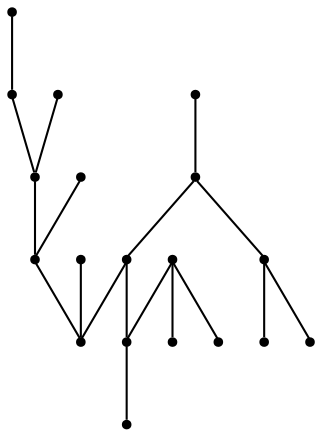 graph {
  node [shape=point,comment="{\"directed\":false,\"doi\":\"10.1007/978-3-319-73915-1_27\",\"figure\":\"2\"}"]

  v0 [pos="1597.8295387960889,1572.285510155217"]
  v1 [pos="1533.2099077283785,1572.2855101552173"]
  v2 [pos="1468.5891320691499,1604.5903196071622"]
  v3 [pos="1468.5891320691499,1572.2855101552173"]
  v4 [pos="1436.277758619061,1766.1432356547123"]
  v5 [pos="1400.7367294340957,1572.285510155217"]
  v6 [pos="1397.5028768636512,1859.8403838590807"]
  v7 [pos="1339.345609509743,1636.9033954520967"]
  v8 [pos="1339.3456095097433,1572.2855101552173"]
  v9 [pos="1339.3456095097433,1669.2122745128981"]
  v10 [pos="1274.7249928215588,1604.5903196071622"]
  v11 [pos="1274.7249928215588,1572.2855101552173"]
  v12 [pos="1258.5692425080967,1795.222498562201"]
  v13 [pos="1209.4582542211458,1636.9033954520967"]
  v14 [pos="1206.8724312154604,1572.285510155217"]
  v15 [pos="1151.9460277763656,1824.3017614696898"]
  v16 [pos="1145.4856353035116,1572.2855101552173"]
  v17 [pos="1080.8648596442827,1572.2855101552173"]
  v18 [pos="1016.2421286412095,1572.285510155217"]

  v0 -- v6 [id="-1",pos="1597.8295387960889,1572.285510155217 1597.8294116192535,1819.0552726022454 1597.8294116192535,1819.0552726022454 1597.8294116192535,1819.0552726022454 1595.9166720149005,1860.8946669034185 1604.409668259468,1859.356990632117 1561.9278996943588,1859.8403838590807 1397.5028768636512,1859.8403838590807 1397.5028768636512,1859.8403838590807 1397.5028768636512,1859.8403838590807"]
  v1 -- v4 [id="-2",pos="1533.2099077283785,1572.2855101552173 1533.2109887314793,1737.2056460055337 1533.2109887314793,1737.2056460055337 1533.2109887314793,1737.2056460055337 1532.4483092496107,1766.497418800488 1534.1902503640272,1765.1431292782738 1505.4898723897493,1766.1432356547123 1436.277758619061,1766.1432356547123 1436.277758619061,1766.1432356547123 1436.277758619061,1766.1432356547123"]
  v2 -- v3 [id="-3",pos="1468.5891320691499,1604.5903196071622 1468.5891320691499,1572.2855101552173 1468.5891320691499,1572.2855101552173 1468.5891320691499,1572.2855101552173"]
  v2 -- v7 [id="-4",pos="1468.5891320691499,1604.5903196071622 1468.5881146544666,1623.5473207115165 1468.5881146544666,1623.5473207115165 1468.5881146544666,1623.5473207115165 1468.513080321583,1624.5558206562207 1468.513080321583,1624.5558206562207 1468.513080321583,1624.5558206562207 1468.4464396598355,1625.5601238167922 1468.4464396598355,1625.5601238167922 1468.4464396598355,1625.5601238167922 1468.3047646652046,1626.4935903482083 1468.3047646652046,1626.4935903482083 1468.3047646652046,1626.4935903482083 1468.1546959994375,1627.4978935087797 1468.1546959994375,1627.4978935087797 1468.1546959994375,1627.4978935087797 1467.9421835074913,1628.4313600401958 1467.9421835074913,1628.4313600401958 1467.9421835074913,1628.4313600401958 1467.6546366826612,1629.364826571612 1467.6546366826612,1629.364826571612 1467.6546366826612,1629.364826571612 1467.292055524948,1630.2982931030283 1467.292055524948,1630.2982931030283 1467.292055524948,1630.2982931030283 1466.867030541055,1631.085889592001 1466.867030541055,1631.085889592001 1466.867030541055,1631.085889592001 1466.3627743887107,1631.8776828651069 1466.3627743887107,1631.8776828651069 1466.3627743887107,1631.8776828651069 1465.8627150719344,1632.5236060957695 1465.8627150719344,1632.5236060957695 1465.8627150719344,1632.5236060957695 1465.212587089391,1633.169529326432 1465.212587089391,1633.169529326432 1465.212587089391,1633.169529326432 1464.491621609532,1633.7446159279393 1464.491621609532,1633.7446159279393 1464.491621609532,1633.7446159279393 1463.7790498008096,1634.1738324870032 1463.7790498008096,1634.1738324870032 1463.7790498008096,1634.1738324870032 1463.1289218182662,1634.5364092010452 1463.1289218182662,1634.5364092010452 1463.1289218182662,1634.5364092010452 1462.4121531739754,1634.8197557176659 1462.4121531739754,1634.8197557176659 1462.4121531739754,1634.8197557176659 1461.624547032369,1635.1072990184196 1461.624547032369,1635.1072990184196 1461.624547032369,1635.1072990184196 1460.7619065578795,1635.3240056900179 1460.7619065578795,1635.3240056900179 1460.7619065578795,1635.3240056900179 1459.828428586074,1635.6115489907716 1459.828428586074,1635.6115489907716 1459.828428586074,1635.6115489907716 1458.753275619638,1635.753222249082 1458.753275619638,1635.753222249082 1458.753275619638,1635.753222249082 1457.6030883203184,1635.9699289206806 1457.6030883203184,1635.9699289206806 1457.6030883203184,1635.9699289206806 1456.3112260263676,1636.1116021789908 1456.3112260263676,1636.1116021789908 1456.3112260263676,1636.1116021789908 1454.8734919022181,1636.2574722214342 1454.8734919022181,1636.2574722214342 1454.8734919022181,1636.2574722214342 1453.3689899394858,1636.3991454797444 1453.3689899394858,1636.3991454797444 1453.3689899394858,1636.3991454797444 1451.7145464878217,1636.545015522188 1451.7145464878217,1636.545015522188 1451.7145464878217,1636.545015522188 1449.9892655388421,1636.615852151343 1449.9892655388421,1636.615852151343 1449.9892655388421,1636.615852151343 1448.1265064307997,1636.6866887804981 1448.1265064307997,1636.6866887804981 1448.1265064307997,1636.6866887804981 1446.188712989874,1636.7575254096532 1446.188712989874,1636.7575254096532 1446.188712989874,1636.7575254096532 1444.1758852160644,1636.8325588229416 1444.1758852160644,1636.8325588229416 1444.1758852160644,1636.8325588229416 1442.0922199449396,1636.8325588229416 1442.0922199449396,1636.8325588229416 1442.0922199449396,1636.8325588229416 1439.8668796791837,1636.9033954520967 1439.8668796791837,1636.9033954520967 1439.8668796791837,1636.9033954520967 1339.345609509743,1636.9033954520967 1339.345609509743,1636.9033954520967 1339.345609509743,1636.9033954520967"]
  v18 -- v15 [id="-5",pos="1016.2421286412095,1572.285510155217 1016.241095329422,1786.967042646622 1016.241095329422,1786.967042646622 1016.241095329422,1786.967042646622 1018.3580809314207,1819.6802119122424 1009.485843363703,1824.6768013608544 1045.4665864570493,1824.3017614696898 1151.9460277763656,1824.3017614696898 1151.9460277763656,1824.3017614696898 1151.9460277763656,1824.3017614696898"]
  v17 -- v12 [id="-6",pos="1080.8648596442827,1572.2855101552173 1084.093497964476,1762.2676962707371 1084.093497964476,1762.2676962707371 1084.093497964476,1762.2676962707371 1084.6228079533935,1798.8438145679336 1083.2225909956856,1793.7889788425657 1117.6988321262995,1795.222498562201 1258.5692425080967,1795.222498562201 1258.5692425080967,1795.222498562201 1258.5692425080967,1795.222498562201"]
  v13 -- v9 [id="-7",pos="1209.4582542211458,1636.9033954520967 1210.105266371222,1655.860396556451 1210.105266371222,1655.860396556451 1210.105266371222,1655.860396556451 1210.1761038685372,1656.8646997170222 1210.1761038685372,1656.8646997170222 1210.1761038685372,1656.8646997170222 1210.2511382014209,1657.8690028775936 1210.2511382014209,1657.8690028775936 1210.2511382014209,1657.8690028775936 1210.3928131960517,1658.8024694090097 1210.3928131960517,1658.8024694090097 1210.3928131960517,1658.8024694090097 1210.5344881906826,1659.806772569581 1210.5344881906826,1659.806772569581 1210.5344881906826,1659.806772569581 1210.7511975181972,1660.7402391009973 1210.7511975181972,1660.7402391009973 1210.7511975181972,1660.7402391009973 1211.038744343027,1661.6737056324134 1211.038744343027,1661.6737056324134 1211.038744343027,1661.6737056324134 1211.3971286651724,1662.6071721638295 1211.3971286651724,1662.6071721638295 1211.3971286651724,1662.6071721638295 1211.8305473202013,1663.3989654369354 1211.8305473202013,1663.3989654369354 1211.8305473202013,1663.3989654369354 1212.3306066369778,1664.1865619259083 1212.3306066369778,1664.1865619259083 1212.3306066369778,1664.1865619259083 1212.834862789322,1664.8324851565708 1212.834862789322,1664.8324851565708 1212.834862789322,1664.8324851565708 1213.4807939362975,1665.4784083872335 1213.4807939362975,1665.4784083872335 1213.4807939362975,1665.4784083872335 1214.197562580588,1666.0534949887408 1214.197562580588,1666.0534949887408 1214.197562580588,1666.0534949887408 1214.9851687221944,1666.4869083319377 1214.9851687221944,1666.4869083319377 1214.9851687221944,1666.4869083319377 1215.5602623718542,1666.8410914777135 1215.5602623718542,1666.8410914777135 1215.5602623718542,1666.8410914777135 1216.281227851713,1667.1328315626004 1216.281227851713,1667.1328315626004 1216.281227851713,1667.1328315626004 1217.0688339933192,1667.420374863354 1217.0688339933192,1667.420374863354 1217.0688339933192,1667.420374863354 1217.9274048090763,1667.6328847508194 1217.9274048090763,1667.6328847508194 1217.9274048090763,1667.6328847508194 1218.8649524396142,1667.920428051573 1218.8649524396142,1667.920428051573 1218.8649524396142,1667.920428051573 1219.9402325828858,1668.0621013098835 1219.9402325828858,1668.0621013098835 1219.9402325828858,1668.0621013098835 1221.0904198822054,1668.2788079814818 1221.0904198822054,1668.2788079814818 1221.0904198822054,1668.2788079814818 1222.382282176156,1668.4246780239253 1222.382282176156,1668.4246780239253 1222.382282176156,1668.4246780239253 1223.8200163003057,1668.5663512822357 1223.8200163003057,1668.5663512822357 1223.8200163003057,1668.5663512822357 1225.3285879217708,1668.712221324679 1225.3285879217708,1668.712221324679 1225.3285879217708,1668.712221324679 1226.9746377022987,1668.8538945829894 1226.9746377022987,1668.8538945829894 1226.9746377022987,1668.8538945829894 1228.6999186512783,1668.9247312121445 1228.6999186512783,1668.9247312121445 1228.6999186512783,1668.9247312121445 1230.5710714304566,1668.9997646254326 1230.5710714304566,1668.9997646254326 1230.5710714304566,1668.9997646254326 1232.5088648713827,1669.0706012545877 1232.5088648713827,1669.0706012545877 1232.5088648713827,1669.0706012545877 1234.517495809624,1669.141437883743 1234.517495809624,1669.141437883743 1234.517495809624,1669.141437883743 1236.6011610807489,1669.141437883743 1236.6011610807489,1669.141437883743 1236.6011610807489,1669.141437883743 1238.8265013465048,1669.2122745128981 1238.8265013465048,1669.2122745128981 1238.8265013465048,1669.2122745128981 1339.3456095097433,1669.2122745128981 1339.3456095097433,1669.2122745128981 1339.3456095097433,1669.2122745128981"]
  v13 -- v10 [id="-8",pos="1209.4582542211458,1636.9033954520967 1251.1743546487544,1636.9033954520967 1251.1743546487544,1636.9033954520967 1251.1743546487544,1636.9033954520967 1261.7718731654516,1636.0449623339687 1274.832298276424,1638.2285618359329 1274.7239436126667,1623.5473207115165 1274.7249928215588,1604.5903196071622 1274.7249928215588,1604.5903196071622 1274.7249928215588,1604.5903196071622"]
  v2 -- v5 [id="-9",pos="1468.5891320691499,1604.5903196071622 1424.2851738064894,1604.5903196071622 1424.2851738064894,1604.5903196071622 1424.2851738064894,1604.5903196071622 1422.6349271903935,1604.519482978007 1422.6349271903935,1604.519482978007 1422.6349271903935,1604.519482978007 1420.9846805742975,1604.448646348852 1420.9846805742975,1604.448646348852 1420.9846805742975,1604.448646348852 1419.3344339582015,1604.448646348852 1419.3344339582015,1604.448646348852 1419.3344339582015,1604.448646348852 1417.6799905065375,1604.3069730905415 1417.6799905065375,1604.3069730905415 1417.6799905065375,1604.3069730905415 1416.1005813877568,1604.2361364613864 1416.1005813877568,1604.2361364613864 1416.1005813877568,1604.2361364613864 1414.5920097662918,1604.090266418943 1414.5920097662918,1604.090266418943 1414.5920097662918,1604.090266418943 1413.0876349803948,1603.9485931606328 1413.0876349803948,1603.9485931606328 1413.0876349803948,1603.9485931606328 1411.7207383535608,1603.7318864890342 1411.7207383535608,1603.7318864890342 1411.7207383535608,1603.7318864890342 1410.42887605961,1603.5151798174356 1410.42887605961,1603.5151798174356 1410.42887605961,1603.5151798174356 1409.2786887602904,1603.227636516682 1409.2786887602904,1603.227636516682 1409.2786887602904,1603.227636516682 1408.2035357938544,1602.9400932159283 1408.2035357938544,1602.9400932159283 1408.2035357938544,1602.9400932159283 1407.270057822049,1602.6567466993076 1407.270057822049,1602.6567466993076 1407.270057822049,1602.6567466993076 1406.3365798502439,1602.2941699852659 1406.3365798502439,1602.2941699852659 1406.3365798502439,1602.2941699852659 1405.619811205953,1601.864953426202 1405.619811205953,1601.864953426202 1405.619811205953,1601.864953426202 1404.8280082287788,1601.4357368671378 1404.8280082287788,1601.4357368671378 1404.8280082287788,1601.4357368671378 1404.111239584488,1600.8564534814975 1404.111239584488,1600.8564534814975 1404.111239584488,1600.8564534814975 1403.4653084375127,1600.214727034968 1403.4653084375127,1600.214727034968 1403.4653084375127,1600.214727034968 1402.9610522851683,1599.5688038043054 1402.9610522851683,1599.5688038043054 1402.9610522851683,1599.5688038043054 1402.4608657915567,1598.7770105311997 1402.4608657915567,1598.7770105311997 1402.4608657915567,1598.7770105311997 1402.0275743133632,1597.9894140422268 1402.0275743133632,1597.9894140422268 1402.0275743133632,1597.9894140422268 1401.6690628143824,1597.0517507266775 1401.6690628143824,1597.0517507266775 1401.6690628143824,1597.0517507266775 1401.381643166388,1596.1223538041177 1401.381643166388,1596.1223538041177 1401.381643166388,1596.1223538041177 1401.1649338388734,1595.1888872727015 1401.1649338388734,1595.1888872727015 1401.1649338388734,1595.1888872727015 1401.0231316674071,1594.1805145032738 1401.0231316674071,1594.1805145032738 1401.0231316674071,1594.1805145032738 1400.881456672776,1593.2470479718577 1400.881456672776,1593.2470479718577 1400.881456672776,1593.2470479718577 1400.806549516728,1592.2426176360095 1400.806549516728,1592.2426176360095 1400.806549516728,1592.2426176360095 1400.735584842577,1591.2383144754383 1400.735584842577,1591.2383144754383 1400.735584842577,1591.2383144754383 1400.7367294340957,1572.285510155217 1400.7367294340957,1572.285510155217 1400.7367294340957,1572.285510155217"]
  v16 -- v13 [id="-10",pos="1145.4856353035116,1572.2855101552173 1145.486589129777,1620.317577382927 1145.486589129777,1620.317577382927 1145.486589129777,1620.317577382927 1145.0282438150105,1638.2243650517996 1154.8089055179605,1635.8324524465033 1169.0361780936894,1636.9033954520967 1209.4582542211458,1636.9033954520967 1209.4582542211458,1636.9033954520967 1209.4582542211458,1636.9033954520967"]
  v15 -- v12 [id="-11",pos="1151.9460277763656,1824.3017614696898 1230.5710714304566,1824.3017614696898 1230.5710714304566,1824.3017614696898 1230.5710714304566,1824.3017614696898 1241.2269641146006,1823.176641796197 1259.079793913793,1827.1771944772267 1258.5671440903127,1810.9456867291096 1258.5692425080967,1795.222498562201 1258.5692425080967,1795.222498562201 1258.5692425080967,1795.222498562201"]
  v9 -- v7 [id="-12",pos="1339.3456095097433,1669.2122745128981 1339.345609509743,1636.9033954520967 1339.345609509743,1636.9033954520967 1339.345609509743,1636.9033954520967"]
  v9 -- v4 [id="-14",pos="1339.3456095097433,1669.2122745128981 1339.3466905128441,1737.2056460055337 1339.3466905128441,1737.2056460055337 1339.3466905128441,1737.2056460055337 1340.1551536554553,1765.9682424738908 1338.1173992219083,1765.2264290845515 1366.4885163693466,1766.1432356547123 1436.277758619061,1766.1432356547123 1436.277758619061,1766.1432356547123 1436.277758619061,1766.1432356547123"]
  v7 -- v8 [id="-15",pos="1339.345609509743,1636.9033954520967 1339.3456095097433,1572.2855101552173 1339.3456095097433,1572.2855101552173 1339.3456095097433,1572.2855101552173"]
  v10 -- v11 [id="-17",pos="1274.7249928215588,1604.5903196071622 1274.7249928215588,1572.2855101552173 1274.7249928215588,1572.2855101552173 1274.7249928215588,1572.2855101552173"]
  v12 -- v4 [id="-18",pos="1258.5692425080967,1795.222498562201 1402.385831458673,1795.222498562201 1402.385831458673,1795.222498562201 1402.385831458673,1795.222498562201 1413.337664638783,1793.3930822060129 1437.2247809238359,1800.0440948299915 1436.2788396221617,1781.5829501297235 1436.277758619061,1766.1432356547123 1436.277758619061,1766.1432356547123 1436.277758619061,1766.1432356547123"]
  v10 -- v14 [id="-20",pos="1274.7249928215588,1604.5903196071622 1230.4251996002577,1604.5903196071622 1230.4251996002577,1604.5903196071622 1230.4251996002577,1604.5903196071622 1228.7749529841617,1604.519482978007 1228.7749529841617,1604.519482978007 1228.7749529841617,1604.519482978007 1227.1247063680657,1604.448646348852 1227.1247063680657,1604.448646348852 1227.1247063680657,1604.448646348852 1225.4702629164017,1604.448646348852 1225.4702629164017,1604.448646348852 1225.4702629164017,1604.448646348852 1223.8200163003057,1604.3069730905415 1223.8200163003057,1604.3069730905415 1223.8200163003057,1604.3069730905415 1222.2404800046897,1604.2361364613864 1222.2404800046897,1604.2361364613864 1222.2404800046897,1604.2361364613864 1220.7278387244921,1604.090266418943 1220.7278387244921,1604.090266418943 1220.7278387244921,1604.090266418943 1219.2233367617596,1603.9485931606328 1219.2233367617596,1603.9485931606328 1219.2233367617596,1603.9485931606328 1217.8606369704935,1603.7318864890342 1217.8606369704935,1603.7318864890342 1217.8606369704935,1603.7318864890342 1216.5645778409748,1603.5151798174356 1216.5645778409748,1603.5151798174356 1216.5645778409748,1603.5151798174356 1215.4185873772233,1603.227636516682 1215.4185873772233,1603.227636516682 1215.4185873772233,1603.227636516682 1214.3392375752192,1602.9400932159283 1214.3392375752192,1602.9400932159283 1214.3392375752192,1602.9400932159283 1213.409956438982,1602.6567466993076 1213.409956438982,1602.6567466993076 1213.409956438982,1602.6567466993076 1212.4764784671768,1602.2941699852659 1212.4764784671768,1602.2941699852659 1212.4764784671768,1602.2941699852659 1211.7555129873178,1601.864953426202 1211.7555129873178,1601.864953426202 1211.7555129873178,1601.864953426202 1210.9679068457117,1601.4357368671378 1210.9679068457117,1601.4357368671378 1210.9679068457117,1601.4357368671378 1210.2511382014209,1600.8564534814975 1210.2511382014209,1600.8564534814975 1210.2511382014209,1600.8564534814975 1209.6010102188775,1600.214727034968 1209.6010102188775,1600.214727034968 1209.6010102188775,1600.214727034968 1209.096754066533,1599.5688038043054 1209.096754066533,1599.5688038043054 1209.096754066533,1599.5688038043054 1208.5966947497568,1598.7770105311997 1208.5966947497568,1598.7770105311997 1208.5966947497568,1598.7770105311997 1208.1674729302958,1597.9894140422268 1208.1674729302958,1597.9894140422268 1208.1674729302958,1597.9894140422268 1207.8090886081507,1597.0517507266775 1207.8090886081507,1597.0517507266775 1207.8090886081507,1597.0517507266775 1207.5173449477527,1596.1223538041177 1207.5173449477527,1596.1223538041177 1207.5173449477527,1596.1223538041177 1207.3048324558063,1595.1888872727015 1207.3048324558063,1595.1888872727015 1207.3048324558063,1595.1888872727015 1207.1589606256073,1594.1805145032738 1207.1589606256073,1594.1805145032738 1207.1589606256073,1594.1805145032738 1207.0172856309762,1593.2470479718577 1207.0172856309762,1593.2470479718577 1207.0172856309762,1593.2470479718577 1206.9464481336609,1592.2426176360095 1206.9464481336609,1592.2426176360095 1206.9464481336609,1592.2426176360095 1206.8714138007772,1591.2383144754383 1206.8714138007772,1591.2383144754383 1206.8714138007772,1591.2383144754383 1206.8724312154604,1572.285510155217 1206.8724312154604,1572.285510155217 1206.8724312154604,1572.285510155217"]
  v6 -- v15 [id="-16",pos="1397.5028768636512,1859.8403838590807 1189.9313321492205,1859.844453467937 1189.9313321492205,1859.844453467937 1189.9313321492205,1859.844453467937 1186.7683170760913,1859.773616838782 1186.7683170760913,1859.773616838782 1186.7683170760913,1859.773616838782 1178.2585334892517,1859.5986236579604 1168.4987287873066,1859.9028269199696 1160.1307473719335,1858.3359003350133 1159.2681068974437,1858.119193663415 1159.2681068974437,1858.119193663415 1159.2681068974437,1858.119193663415 1158.5513382531528,1857.9066837759494 1158.5513382531528,1857.9066837759494 1158.5513382531528,1857.9066837759494 1153.6421852300393,1856.3522203681157 1152.171130775016,1851.930844696288 1152.0168652736809,1847.2051385871744 1151.9460277763656,1846.200835426603 1151.9460277763656,1846.200835426603 1151.9460277763656,1846.200835426603 1151.9460277763656,1824.3017614696898 1151.9460277763656,1824.3017614696898 1151.9460277763656,1824.3017614696898"]
}